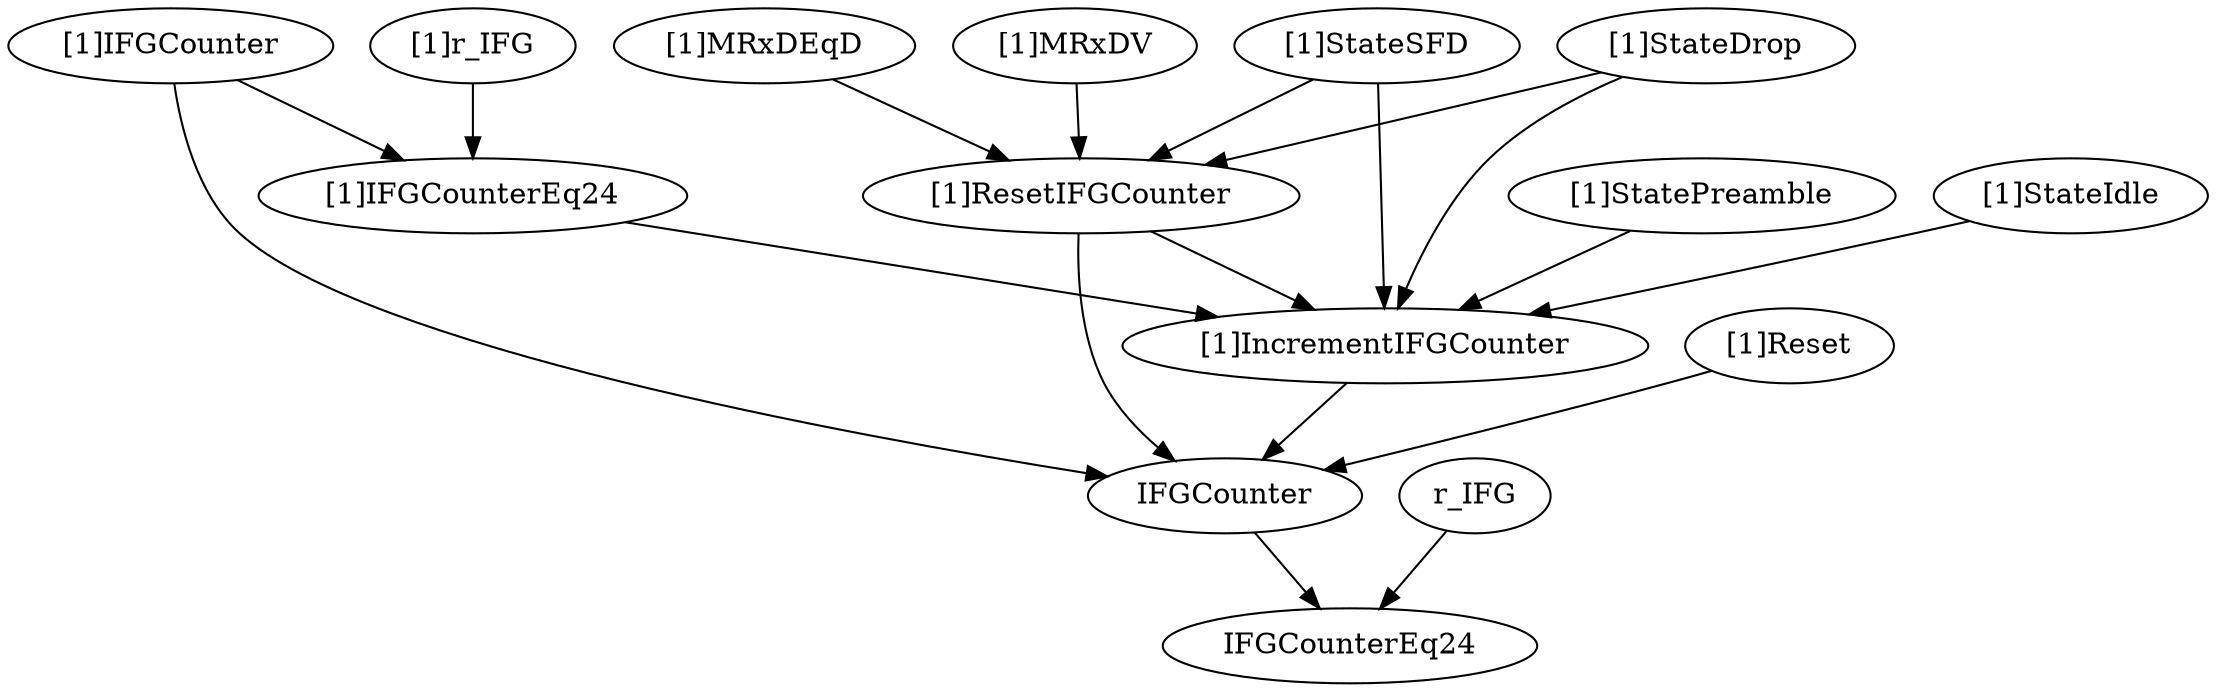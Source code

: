 strict digraph "" {
	"[1]IFGCounter"	 [complexity=14,
		importance=0.316547526453,
		rank=0.0226105376038];
	"[1]IFGCounterEq24"	 [complexity=11,
		importance=0.235357713957,
		rank=0.0213961558142];
	"[1]IFGCounter" -> "[1]IFGCounterEq24";
	IFGCounter	 [complexity=3,
		importance=0.127893234149,
		rank=0.0426310780498];
	"[1]IFGCounter" -> IFGCounter;
	"[1]IncrementIFGCounter"	 [complexity=4,
		importance=0.188654292304,
		rank=0.047163573076];
	"[1]IFGCounterEq24" -> "[1]IncrementIFGCounter";
	"[1]ResetIFGCounter"	 [complexity=11,
		importance=0.21946308133,
		rank=0.0199511892118];
	"[1]ResetIFGCounter" -> IFGCounter;
	"[1]ResetIFGCounter" -> "[1]IncrementIFGCounter";
	IFGCounterEq24	 [complexity=0,
		importance=0.0467034216525,
		rank=0.0];
	"[1]r_IFG"	 [complexity=14,
		importance=0.252962679016,
		rank=0.0180687627869];
	"[1]r_IFG" -> "[1]IFGCounterEq24";
	"[1]StateDrop"	 [complexity=16,
		importance=0.23706804639,
		rank=0.0148167528994];
	"[1]StateDrop" -> "[1]ResetIFGCounter";
	"[1]StateDrop" -> "[1]IncrementIFGCounter";
	"[1]StatePreamble"	 [complexity=11,
		importance=0.206259257364,
		rank=0.0187508415785];
	"[1]StatePreamble" -> "[1]IncrementIFGCounter";
	"[1]StateIdle"	 [complexity=11,
		importance=0.206259257364,
		rank=0.0187508415785];
	"[1]StateIdle" -> "[1]IncrementIFGCounter";
	r_IFG	 [complexity=3,
		importance=0.0643083867124,
		rank=0.0214361289041];
	r_IFG -> IFGCounterEq24;
	"[1]MRxDEqD"	 [complexity=16,
		importance=0.23706804639,
		rank=0.0148167528994];
	"[1]MRxDEqD" -> "[1]ResetIFGCounter";
	"[1]MRxDV"	 [complexity=16,
		importance=0.23706804639,
		rank=0.0148167528994];
	"[1]MRxDV" -> "[1]ResetIFGCounter";
	IFGCounter -> IFGCounterEq24;
	"[1]Reset"	 [complexity=4,
		importance=0.401284667508,
		rank=0.100321166877];
	"[1]Reset" -> IFGCounter;
	"[1]StateSFD"	 [complexity=16,
		importance=0.23706804639,
		rank=0.0148167528994];
	"[1]StateSFD" -> "[1]ResetIFGCounter";
	"[1]StateSFD" -> "[1]IncrementIFGCounter";
	"[1]IncrementIFGCounter" -> IFGCounter;
}

